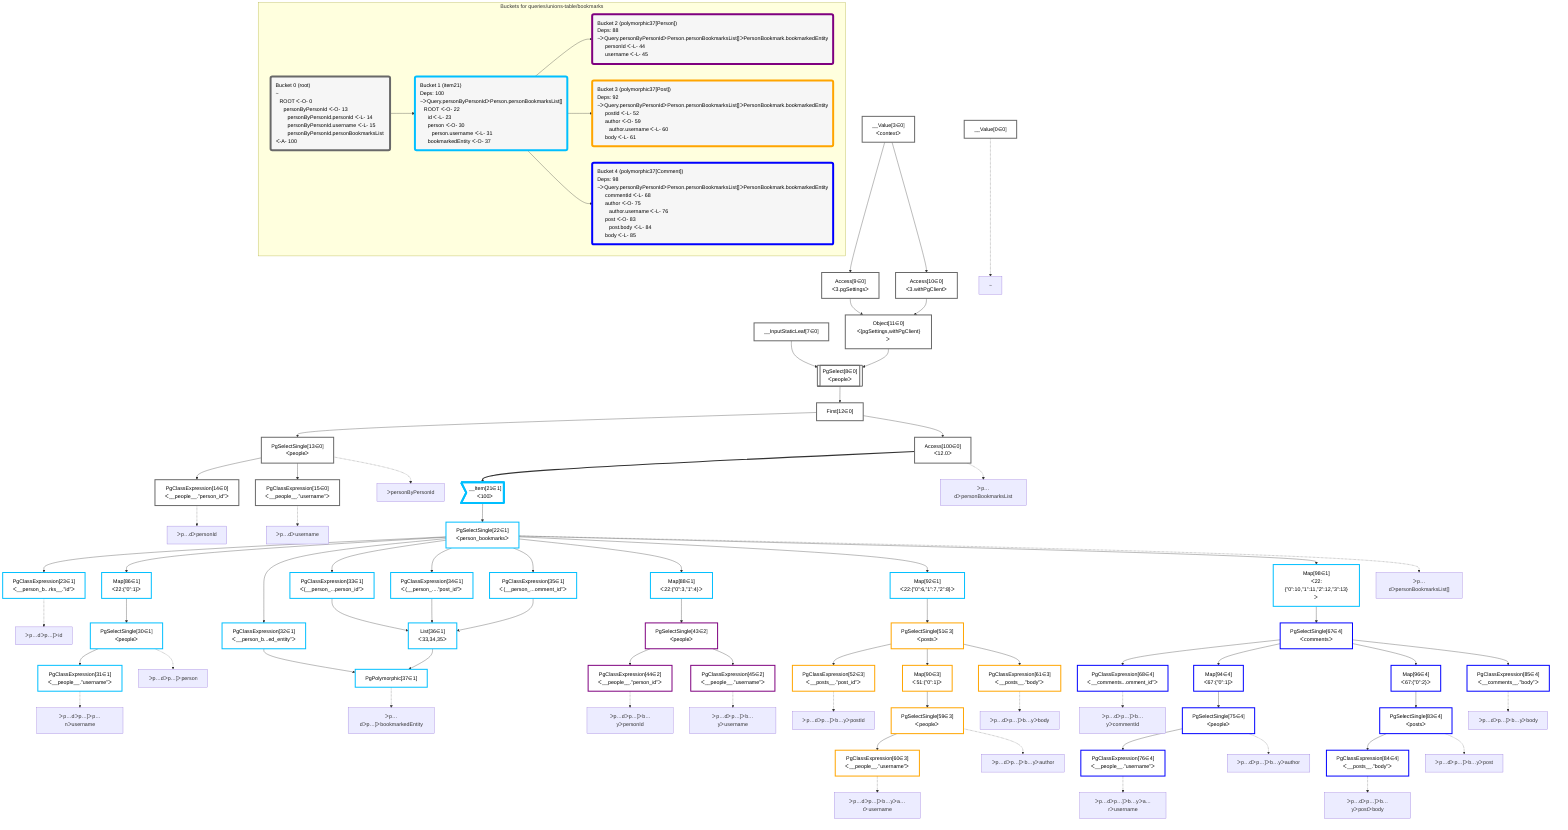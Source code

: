 graph TD
    classDef path fill:#eee,stroke:#000,color:#000
    classDef plan fill:#fff,stroke-width:3px,color:#000
    classDef itemplan fill:#fff,stroke-width:6px,color:#000
    classDef sideeffectplan fill:#f00,stroke-width:6px,color:#000
    classDef bucket fill:#f6f6f6,color:#000,stroke-width:6px,text-align:left


    %% define plans
    __Value0["__Value[0∈0]"]:::plan
    __Value3["__Value[3∈0]<br />ᐸcontextᐳ"]:::plan
    __InputStaticLeaf7["__InputStaticLeaf[7∈0]"]:::plan
    Access9["Access[9∈0]<br />ᐸ3.pgSettingsᐳ"]:::plan
    Access10["Access[10∈0]<br />ᐸ3.withPgClientᐳ"]:::plan
    Object11["Object[11∈0]<br />ᐸ{pgSettings,withPgClient}ᐳ"]:::plan
    PgSelect8[["PgSelect[8∈0]<br />ᐸpeopleᐳ"]]:::plan
    First12["First[12∈0]"]:::plan
    PgSelectSingle13["PgSelectSingle[13∈0]<br />ᐸpeopleᐳ"]:::plan
    PgClassExpression14["PgClassExpression[14∈0]<br />ᐸ__people__.”person_id”ᐳ"]:::plan
    PgClassExpression15["PgClassExpression[15∈0]<br />ᐸ__people__.”username”ᐳ"]:::plan
    Access100["Access[100∈0]<br />ᐸ12.0ᐳ"]:::plan
    __Item21>"__Item[21∈1]<br />ᐸ100ᐳ"]:::itemplan
    PgSelectSingle22["PgSelectSingle[22∈1]<br />ᐸperson_bookmarksᐳ"]:::plan
    PgClassExpression23["PgClassExpression[23∈1]<br />ᐸ__person_b...rks__.”id”ᐳ"]:::plan
    Map86["Map[86∈1]<br />ᐸ22:{”0”:1}ᐳ"]:::plan
    PgSelectSingle30["PgSelectSingle[30∈1]<br />ᐸpeopleᐳ"]:::plan
    PgClassExpression31["PgClassExpression[31∈1]<br />ᐸ__people__.”username”ᐳ"]:::plan
    PgClassExpression32["PgClassExpression[32∈1]<br />ᐸ__person_b...ed_entity”ᐳ"]:::plan
    PgClassExpression33["PgClassExpression[33∈1]<br />ᐸ(__person_...person_id”ᐳ"]:::plan
    PgClassExpression34["PgClassExpression[34∈1]<br />ᐸ(__person_....”post_id”ᐳ"]:::plan
    PgClassExpression35["PgClassExpression[35∈1]<br />ᐸ(__person_...omment_id”ᐳ"]:::plan
    List36["List[36∈1]<br />ᐸ33,34,35ᐳ"]:::plan
    PgPolymorphic37["PgPolymorphic[37∈1]"]:::plan
    Map88["Map[88∈1]<br />ᐸ22:{”0”:3,”1”:4}ᐳ"]:::plan
    PgSelectSingle43["PgSelectSingle[43∈2]<br />ᐸpeopleᐳ"]:::plan
    PgClassExpression44["PgClassExpression[44∈2]<br />ᐸ__people__.”person_id”ᐳ"]:::plan
    PgClassExpression45["PgClassExpression[45∈2]<br />ᐸ__people__.”username”ᐳ"]:::plan
    Map92["Map[92∈1]<br />ᐸ22:{”0”:6,”1”:7,”2”:8}ᐳ"]:::plan
    PgSelectSingle51["PgSelectSingle[51∈3]<br />ᐸpostsᐳ"]:::plan
    PgClassExpression52["PgClassExpression[52∈3]<br />ᐸ__posts__.”post_id”ᐳ"]:::plan
    Map90["Map[90∈3]<br />ᐸ51:{”0”:1}ᐳ"]:::plan
    PgSelectSingle59["PgSelectSingle[59∈3]<br />ᐸpeopleᐳ"]:::plan
    PgClassExpression60["PgClassExpression[60∈3]<br />ᐸ__people__.”username”ᐳ"]:::plan
    PgClassExpression61["PgClassExpression[61∈3]<br />ᐸ__posts__.”body”ᐳ"]:::plan
    Map98["Map[98∈1]<br />ᐸ22:{”0”:10,”1”:11,”2”:12,”3”:13}ᐳ"]:::plan
    PgSelectSingle67["PgSelectSingle[67∈4]<br />ᐸcommentsᐳ"]:::plan
    PgClassExpression68["PgClassExpression[68∈4]<br />ᐸ__comments...omment_id”ᐳ"]:::plan
    Map94["Map[94∈4]<br />ᐸ67:{”0”:1}ᐳ"]:::plan
    PgSelectSingle75["PgSelectSingle[75∈4]<br />ᐸpeopleᐳ"]:::plan
    PgClassExpression76["PgClassExpression[76∈4]<br />ᐸ__people__.”username”ᐳ"]:::plan
    Map96["Map[96∈4]<br />ᐸ67:{”0”:2}ᐳ"]:::plan
    PgSelectSingle83["PgSelectSingle[83∈4]<br />ᐸpostsᐳ"]:::plan
    PgClassExpression84["PgClassExpression[84∈4]<br />ᐸ__posts__.”body”ᐳ"]:::plan
    PgClassExpression85["PgClassExpression[85∈4]<br />ᐸ__comments__.”body”ᐳ"]:::plan

    %% plan dependencies
    __Value3 --> Access9
    __Value3 --> Access10
    Access9 & Access10 --> Object11
    Object11 & __InputStaticLeaf7 --> PgSelect8
    PgSelect8 --> First12
    First12 --> PgSelectSingle13
    PgSelectSingle13 --> PgClassExpression14
    PgSelectSingle13 --> PgClassExpression15
    First12 --> Access100
    Access100 ==> __Item21
    __Item21 --> PgSelectSingle22
    PgSelectSingle22 --> PgClassExpression23
    PgSelectSingle22 --> Map86
    Map86 --> PgSelectSingle30
    PgSelectSingle30 --> PgClassExpression31
    PgSelectSingle22 --> PgClassExpression32
    PgSelectSingle22 --> PgClassExpression33
    PgSelectSingle22 --> PgClassExpression34
    PgSelectSingle22 --> PgClassExpression35
    PgClassExpression33 & PgClassExpression34 & PgClassExpression35 --> List36
    PgClassExpression32 & List36 --> PgPolymorphic37
    PgSelectSingle22 --> Map88
    Map88 --> PgSelectSingle43
    PgSelectSingle43 --> PgClassExpression44
    PgSelectSingle43 --> PgClassExpression45
    PgSelectSingle22 --> Map92
    Map92 --> PgSelectSingle51
    PgSelectSingle51 --> PgClassExpression52
    PgSelectSingle51 --> Map90
    Map90 --> PgSelectSingle59
    PgSelectSingle59 --> PgClassExpression60
    PgSelectSingle51 --> PgClassExpression61
    PgSelectSingle22 --> Map98
    Map98 --> PgSelectSingle67
    PgSelectSingle67 --> PgClassExpression68
    PgSelectSingle67 --> Map94
    Map94 --> PgSelectSingle75
    PgSelectSingle75 --> PgClassExpression76
    PgSelectSingle67 --> Map96
    Map96 --> PgSelectSingle83
    PgSelectSingle83 --> PgClassExpression84
    PgSelectSingle67 --> PgClassExpression85

    %% plan-to-path relationships
    P0["~"]
    __Value0 -.-> P0
    P13["ᐳpersonByPersonId"]
    PgSelectSingle13 -.-> P13
    P14["ᐳp…dᐳpersonId"]
    PgClassExpression14 -.-> P14
    P15["ᐳp…dᐳusername"]
    PgClassExpression15 -.-> P15
    P22["ᐳp…dᐳpersonBookmarksList[]"]
    PgSelectSingle22 -.-> P22
    P23["ᐳp…dᐳp…]ᐳid"]
    PgClassExpression23 -.-> P23
    P30["ᐳp…dᐳp…]ᐳperson"]
    PgSelectSingle30 -.-> P30
    P31["ᐳp…dᐳp…]ᐳp…nᐳusername"]
    PgClassExpression31 -.-> P31
    P37["ᐳp…dᐳp…]ᐳbookmarkedEntity"]
    PgPolymorphic37 -.-> P37
    P44["ᐳp…dᐳp…]ᐳb…yᐳpersonId"]
    PgClassExpression44 -.-> P44
    P45["ᐳp…dᐳp…]ᐳb…yᐳusername"]
    PgClassExpression45 -.-> P45
    P52["ᐳp…dᐳp…]ᐳb…yᐳpostId"]
    PgClassExpression52 -.-> P52
    P59["ᐳp…dᐳp…]ᐳb…yᐳauthor"]
    PgSelectSingle59 -.-> P59
    P60["ᐳp…dᐳp…]ᐳb…yᐳa…rᐳusername"]
    PgClassExpression60 -.-> P60
    P61["ᐳp…dᐳp…]ᐳb…yᐳbody"]
    PgClassExpression61 -.-> P61
    P68["ᐳp…dᐳp…]ᐳb…yᐳcommentId"]
    PgClassExpression68 -.-> P68
    P75["ᐳp…dᐳp…]ᐳb…yᐳauthor"]
    PgSelectSingle75 -.-> P75
    P76["ᐳp…dᐳp…]ᐳb…yᐳa…rᐳusername"]
    PgClassExpression76 -.-> P76
    P83["ᐳp…dᐳp…]ᐳb…yᐳpost"]
    PgSelectSingle83 -.-> P83
    P84["ᐳp…dᐳp…]ᐳb…yᐳpostᐳbody"]
    PgClassExpression84 -.-> P84
    P85["ᐳp…dᐳp…]ᐳb…yᐳbody"]
    PgClassExpression85 -.-> P85
    P100["ᐳp…dᐳpersonBookmarksList"]
    Access100 -.-> P100

    subgraph "Buckets for queries/unions-table/bookmarks"
    Bucket0("Bucket 0 (root)<br />~<br />⠀ROOT ᐸ-O- 0<br />⠀⠀personByPersonId ᐸ-O- 13<br />⠀⠀⠀personByPersonId.personId ᐸ-L- 14<br />⠀⠀⠀personByPersonId.username ᐸ-L- 15<br />⠀⠀⠀personByPersonId.personBookmarksList ᐸ-A- 100"):::bucket
    classDef bucket0 stroke:#696969
    class Bucket0,__Value0,__Value3,__InputStaticLeaf7,PgSelect8,Access9,Access10,Object11,First12,PgSelectSingle13,PgClassExpression14,PgClassExpression15,Access100 bucket0
    Bucket1("Bucket 1 (item21)<br />Deps: 100<br />~ᐳQuery.personByPersonIdᐳPerson.personBookmarksList[]<br />⠀ROOT ᐸ-O- 22<br />⠀⠀id ᐸ-L- 23<br />⠀⠀person ᐸ-O- 30<br />⠀⠀⠀person.username ᐸ-L- 31<br />⠀⠀bookmarkedEntity ᐸ-O- 37"):::bucket
    classDef bucket1 stroke:#00bfff
    class Bucket1,__Item21,PgSelectSingle22,PgClassExpression23,PgSelectSingle30,PgClassExpression31,PgClassExpression32,PgClassExpression33,PgClassExpression34,PgClassExpression35,List36,PgPolymorphic37,Map86,Map88,Map92,Map98 bucket1
    Bucket2("Bucket 2 (polymorphic37[Person])<br />Deps: 88<br />~ᐳQuery.personByPersonIdᐳPerson.personBookmarksList[]ᐳPersonBookmark.bookmarkedEntity<br />⠀⠀personId ᐸ-L- 44<br />⠀⠀username ᐸ-L- 45"):::bucket
    classDef bucket2 stroke:#7f007f
    class Bucket2,PgSelectSingle43,PgClassExpression44,PgClassExpression45 bucket2
    Bucket3("Bucket 3 (polymorphic37[Post])<br />Deps: 92<br />~ᐳQuery.personByPersonIdᐳPerson.personBookmarksList[]ᐳPersonBookmark.bookmarkedEntity<br />⠀⠀postId ᐸ-L- 52<br />⠀⠀author ᐸ-O- 59<br />⠀⠀⠀author.username ᐸ-L- 60<br />⠀⠀body ᐸ-L- 61"):::bucket
    classDef bucket3 stroke:#ffa500
    class Bucket3,PgSelectSingle51,PgClassExpression52,PgSelectSingle59,PgClassExpression60,PgClassExpression61,Map90 bucket3
    Bucket4("Bucket 4 (polymorphic37[Comment])<br />Deps: 98<br />~ᐳQuery.personByPersonIdᐳPerson.personBookmarksList[]ᐳPersonBookmark.bookmarkedEntity<br />⠀⠀commentId ᐸ-L- 68<br />⠀⠀author ᐸ-O- 75<br />⠀⠀⠀author.username ᐸ-L- 76<br />⠀⠀post ᐸ-O- 83<br />⠀⠀⠀post.body ᐸ-L- 84<br />⠀⠀body ᐸ-L- 85"):::bucket
    classDef bucket4 stroke:#0000ff
    class Bucket4,PgSelectSingle67,PgClassExpression68,PgSelectSingle75,PgClassExpression76,PgSelectSingle83,PgClassExpression84,PgClassExpression85,Map94,Map96 bucket4
    Bucket0 --> Bucket1
    Bucket1 --> Bucket2 & Bucket3 & Bucket4
    end